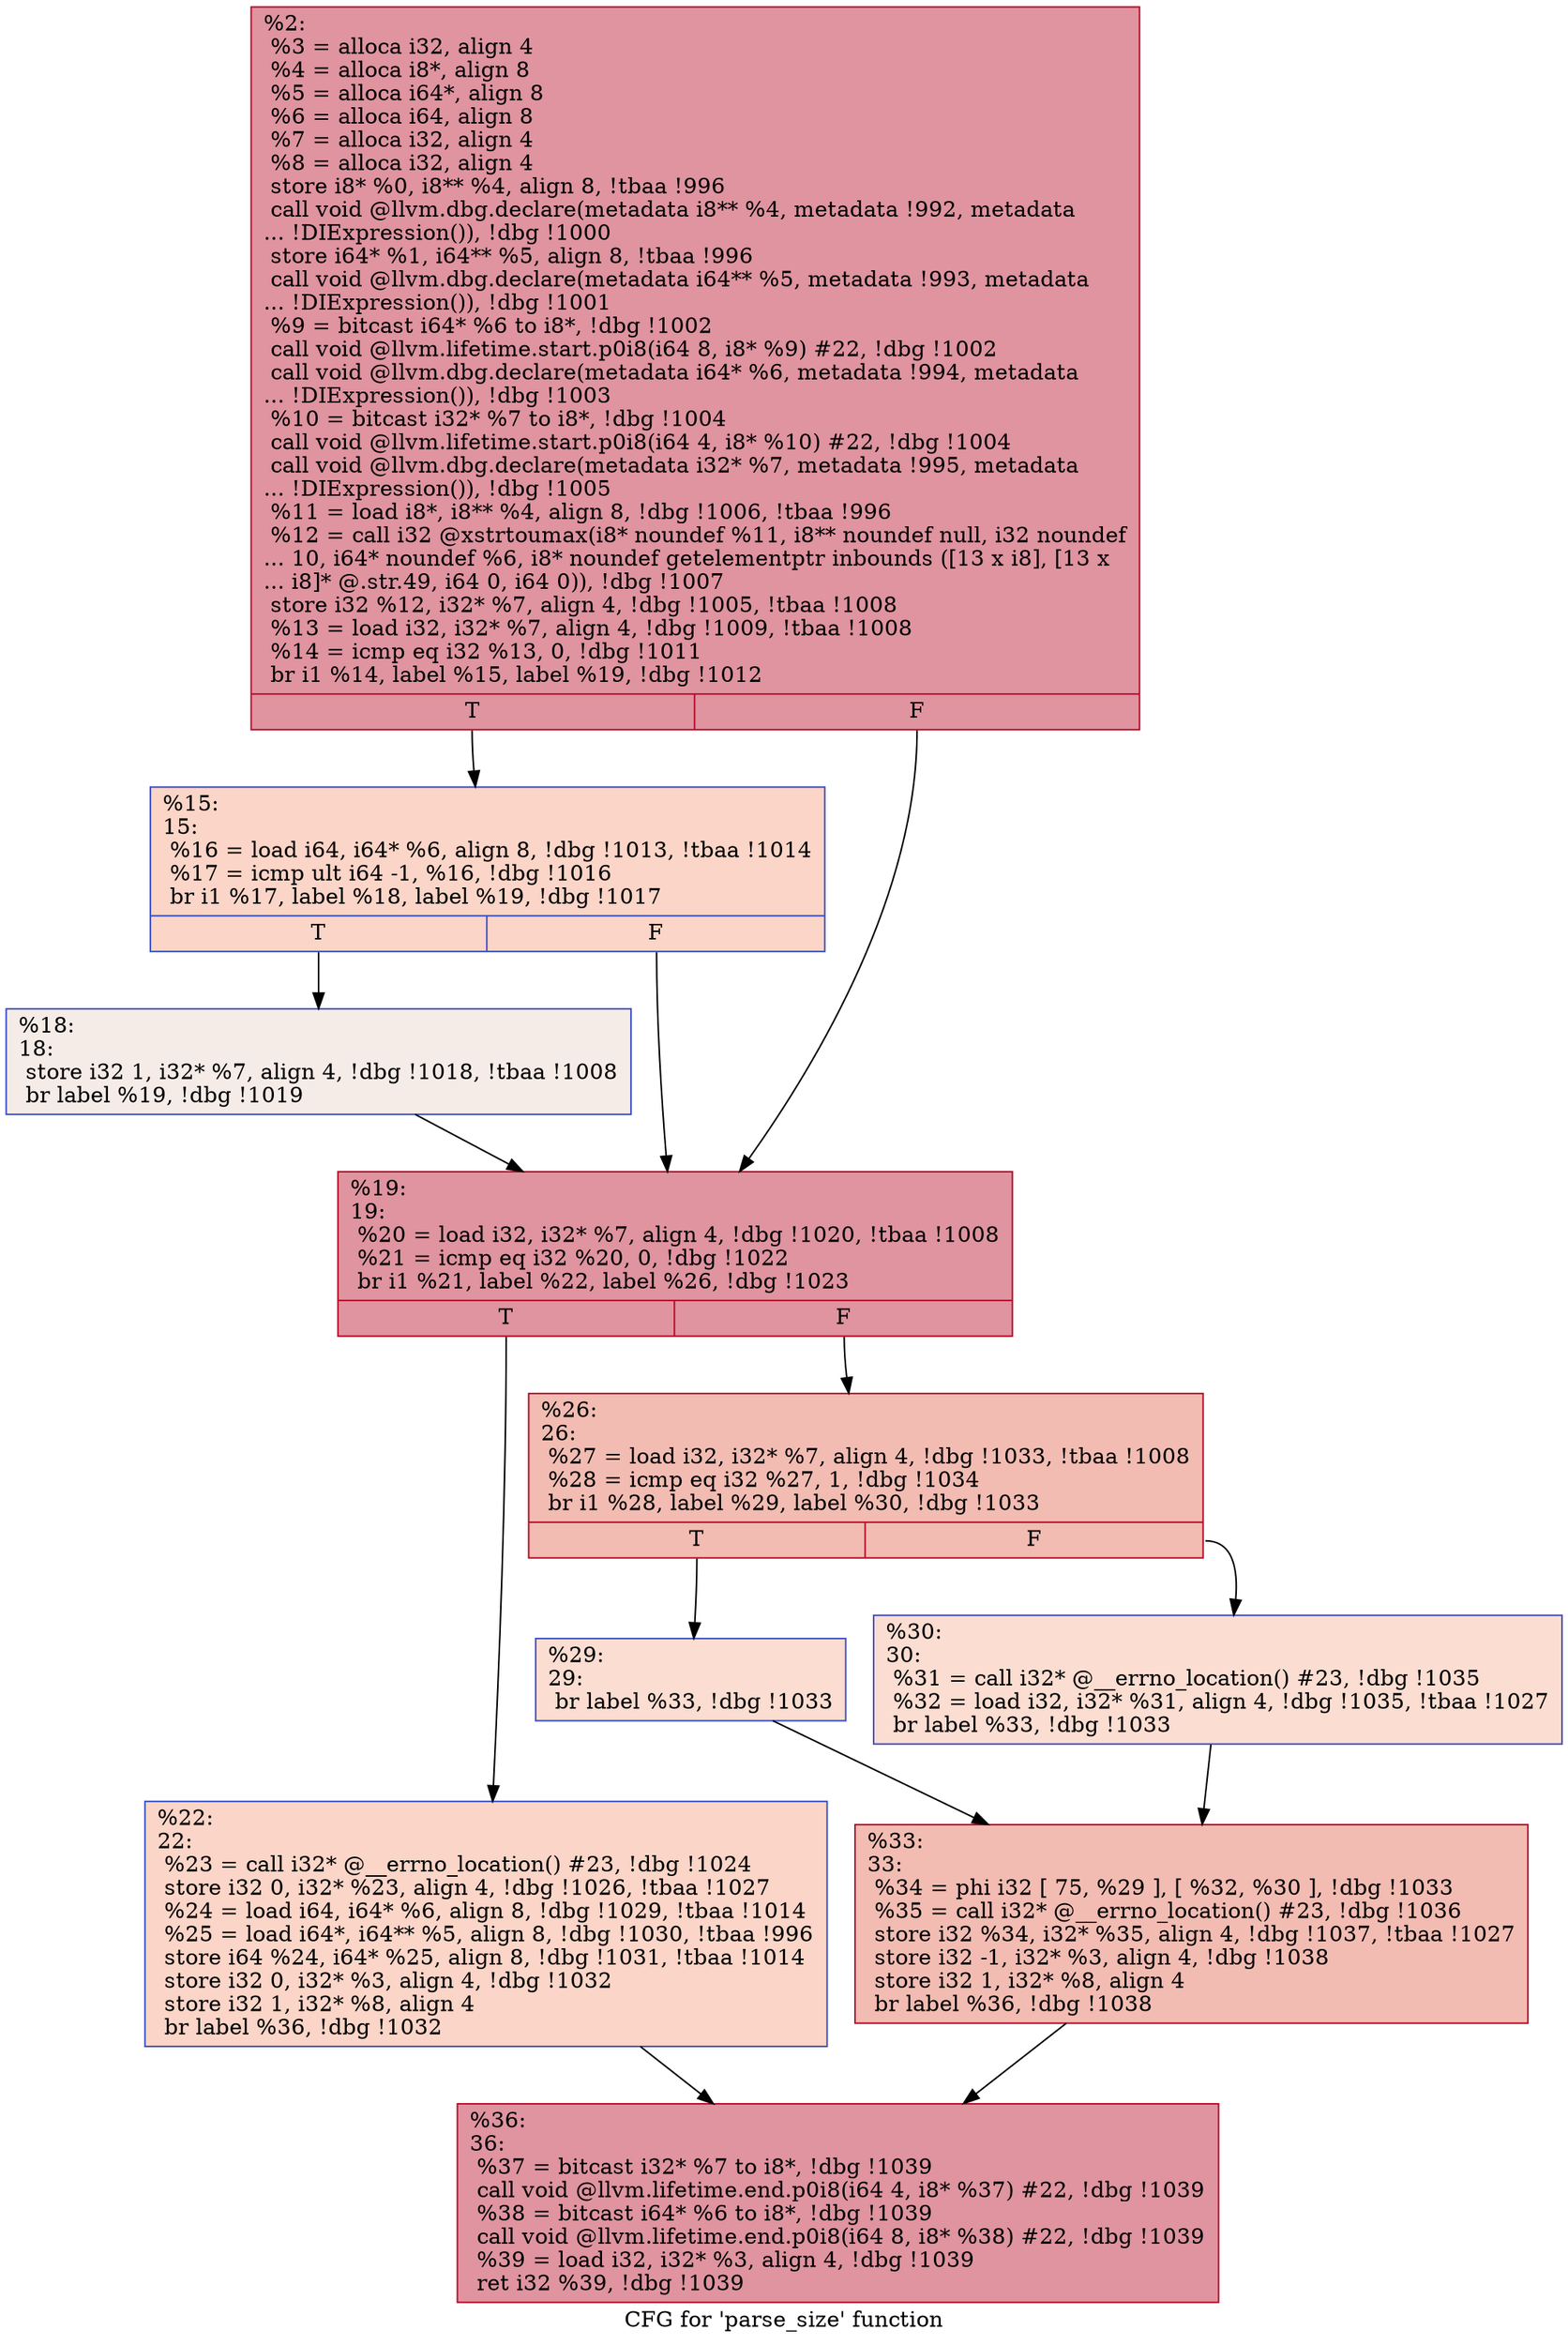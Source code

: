 digraph "CFG for 'parse_size' function" {
	label="CFG for 'parse_size' function";

	Node0x120f270 [shape=record,color="#b70d28ff", style=filled, fillcolor="#b70d2870",label="{%2:\l  %3 = alloca i32, align 4\l  %4 = alloca i8*, align 8\l  %5 = alloca i64*, align 8\l  %6 = alloca i64, align 8\l  %7 = alloca i32, align 4\l  %8 = alloca i32, align 4\l  store i8* %0, i8** %4, align 8, !tbaa !996\l  call void @llvm.dbg.declare(metadata i8** %4, metadata !992, metadata\l... !DIExpression()), !dbg !1000\l  store i64* %1, i64** %5, align 8, !tbaa !996\l  call void @llvm.dbg.declare(metadata i64** %5, metadata !993, metadata\l... !DIExpression()), !dbg !1001\l  %9 = bitcast i64* %6 to i8*, !dbg !1002\l  call void @llvm.lifetime.start.p0i8(i64 8, i8* %9) #22, !dbg !1002\l  call void @llvm.dbg.declare(metadata i64* %6, metadata !994, metadata\l... !DIExpression()), !dbg !1003\l  %10 = bitcast i32* %7 to i8*, !dbg !1004\l  call void @llvm.lifetime.start.p0i8(i64 4, i8* %10) #22, !dbg !1004\l  call void @llvm.dbg.declare(metadata i32* %7, metadata !995, metadata\l... !DIExpression()), !dbg !1005\l  %11 = load i8*, i8** %4, align 8, !dbg !1006, !tbaa !996\l  %12 = call i32 @xstrtoumax(i8* noundef %11, i8** noundef null, i32 noundef\l... 10, i64* noundef %6, i8* noundef getelementptr inbounds ([13 x i8], [13 x\l... i8]* @.str.49, i64 0, i64 0)), !dbg !1007\l  store i32 %12, i32* %7, align 4, !dbg !1005, !tbaa !1008\l  %13 = load i32, i32* %7, align 4, !dbg !1009, !tbaa !1008\l  %14 = icmp eq i32 %13, 0, !dbg !1011\l  br i1 %14, label %15, label %19, !dbg !1012\l|{<s0>T|<s1>F}}"];
	Node0x120f270:s0 -> Node0x120f320;
	Node0x120f270:s1 -> Node0x120f3c0;
	Node0x120f320 [shape=record,color="#3d50c3ff", style=filled, fillcolor="#f5a08170",label="{%15:\l15:                                               \l  %16 = load i64, i64* %6, align 8, !dbg !1013, !tbaa !1014\l  %17 = icmp ult i64 -1, %16, !dbg !1016\l  br i1 %17, label %18, label %19, !dbg !1017\l|{<s0>T|<s1>F}}"];
	Node0x120f320:s0 -> Node0x120f370;
	Node0x120f320:s1 -> Node0x120f3c0;
	Node0x120f370 [shape=record,color="#3d50c3ff", style=filled, fillcolor="#ead5c970",label="{%18:\l18:                                               \l  store i32 1, i32* %7, align 4, !dbg !1018, !tbaa !1008\l  br label %19, !dbg !1019\l}"];
	Node0x120f370 -> Node0x120f3c0;
	Node0x120f3c0 [shape=record,color="#b70d28ff", style=filled, fillcolor="#b70d2870",label="{%19:\l19:                                               \l  %20 = load i32, i32* %7, align 4, !dbg !1020, !tbaa !1008\l  %21 = icmp eq i32 %20, 0, !dbg !1022\l  br i1 %21, label %22, label %26, !dbg !1023\l|{<s0>T|<s1>F}}"];
	Node0x120f3c0:s0 -> Node0x120f410;
	Node0x120f3c0:s1 -> Node0x120f460;
	Node0x120f410 [shape=record,color="#3d50c3ff", style=filled, fillcolor="#f5a08170",label="{%22:\l22:                                               \l  %23 = call i32* @__errno_location() #23, !dbg !1024\l  store i32 0, i32* %23, align 4, !dbg !1026, !tbaa !1027\l  %24 = load i64, i64* %6, align 8, !dbg !1029, !tbaa !1014\l  %25 = load i64*, i64** %5, align 8, !dbg !1030, !tbaa !996\l  store i64 %24, i64* %25, align 8, !dbg !1031, !tbaa !1014\l  store i32 0, i32* %3, align 4, !dbg !1032\l  store i32 1, i32* %8, align 4\l  br label %36, !dbg !1032\l}"];
	Node0x120f410 -> Node0x120f5a0;
	Node0x120f460 [shape=record,color="#b70d28ff", style=filled, fillcolor="#e1675170",label="{%26:\l26:                                               \l  %27 = load i32, i32* %7, align 4, !dbg !1033, !tbaa !1008\l  %28 = icmp eq i32 %27, 1, !dbg !1034\l  br i1 %28, label %29, label %30, !dbg !1033\l|{<s0>T|<s1>F}}"];
	Node0x120f460:s0 -> Node0x120f4b0;
	Node0x120f460:s1 -> Node0x120f500;
	Node0x120f4b0 [shape=record,color="#3d50c3ff", style=filled, fillcolor="#f7b39670",label="{%29:\l29:                                               \l  br label %33, !dbg !1033\l}"];
	Node0x120f4b0 -> Node0x120f550;
	Node0x120f500 [shape=record,color="#3d50c3ff", style=filled, fillcolor="#f7b39670",label="{%30:\l30:                                               \l  %31 = call i32* @__errno_location() #23, !dbg !1035\l  %32 = load i32, i32* %31, align 4, !dbg !1035, !tbaa !1027\l  br label %33, !dbg !1033\l}"];
	Node0x120f500 -> Node0x120f550;
	Node0x120f550 [shape=record,color="#b70d28ff", style=filled, fillcolor="#e1675170",label="{%33:\l33:                                               \l  %34 = phi i32 [ 75, %29 ], [ %32, %30 ], !dbg !1033\l  %35 = call i32* @__errno_location() #23, !dbg !1036\l  store i32 %34, i32* %35, align 4, !dbg !1037, !tbaa !1027\l  store i32 -1, i32* %3, align 4, !dbg !1038\l  store i32 1, i32* %8, align 4\l  br label %36, !dbg !1038\l}"];
	Node0x120f550 -> Node0x120f5a0;
	Node0x120f5a0 [shape=record,color="#b70d28ff", style=filled, fillcolor="#b70d2870",label="{%36:\l36:                                               \l  %37 = bitcast i32* %7 to i8*, !dbg !1039\l  call void @llvm.lifetime.end.p0i8(i64 4, i8* %37) #22, !dbg !1039\l  %38 = bitcast i64* %6 to i8*, !dbg !1039\l  call void @llvm.lifetime.end.p0i8(i64 8, i8* %38) #22, !dbg !1039\l  %39 = load i32, i32* %3, align 4, !dbg !1039\l  ret i32 %39, !dbg !1039\l}"];
}
